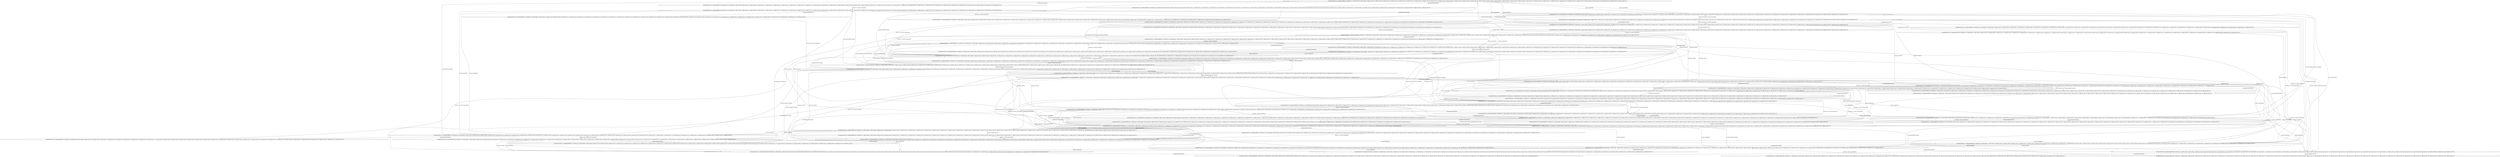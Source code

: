 digraph {
	node [label="air.temperatureOver25=0, air.temperatureBelow20=0, thermostat.ac=0, weather.raining=0, window_liv.open=0, trigger_bit_rule1_0=0, trigger_bit_rule0_0=0, trigger_bit_rule1_1=0, trigger_bit_rule1_2=0, trigger_bit_rule1_3=0, trigger_bit_rule1_4=0, trigger_bit_rule1_5=0, trigger_bit_rule1_6=0, trigger_bit_rule1_7=0, trigger_bit_rule1_8=0, trigger_bit_rule0_1=0, trigger_bit_rule0_2=0, trigger_bit_rule0_3=0, trigger_bit_rule0_4=0, trigger_bit_rule0_5=0, trigger_bit_rule0_6=0, trigger_bit_rule0_7=0, trigger_bit_rule0_8=0, trigger_bit_rule1_9=0, trigger_bit_rule0_9=0, trigger_bit_rule1_10=0, trigger_bit_rule0_10=0, trigger_bit_rule1_11=0, trigger_bit_rule0_11=0, trigger_bit_rule1_12=0, trigger_bit_rule0_12=0, trigger_bit_rule1_13=0, trigger_bit_rule0_13=0, trigger_bit_rule1_14=0, trigger_bit_rule0_14=0, trigger_bit_rule1_15=0, trigger_bit_rule0_15=0"] s0
	node [label="air.temperatureOver25=1, air.temperatureBelow20=0, thermostat.ac=0, weather.raining=0, window_liv.open=0, trigger_bit_rule1_0=0, trigger_bit_rule0_0=0, trigger_bit_rule1_1=0, trigger_bit_rule1_2=0, trigger_bit_rule1_3=0, trigger_bit_rule1_4=0, trigger_bit_rule1_5=0, trigger_bit_rule1_6=0, trigger_bit_rule1_7=0, trigger_bit_rule1_8=0, trigger_bit_rule0_1=0, trigger_bit_rule0_2=0, trigger_bit_rule0_3=0, trigger_bit_rule0_4=0, trigger_bit_rule0_5=0, trigger_bit_rule0_6=0, trigger_bit_rule0_7=0, trigger_bit_rule0_8=0, trigger_bit_rule1_9=0, trigger_bit_rule0_9=0, trigger_bit_rule1_10=0, trigger_bit_rule0_10=0, trigger_bit_rule1_11=0, trigger_bit_rule0_11=0, trigger_bit_rule1_12=0, trigger_bit_rule0_12=0, trigger_bit_rule1_13=0, trigger_bit_rule0_13=0, trigger_bit_rule1_14=0, trigger_bit_rule0_14=0, trigger_bit_rule1_15=0, trigger_bit_rule0_15=1"] s1
	node [label="air.temperatureOver25=0, air.temperatureBelow20=1, thermostat.ac=0, weather.raining=0, window_liv.open=0, trigger_bit_rule1_0=0, trigger_bit_rule0_0=0, trigger_bit_rule1_1=0, trigger_bit_rule1_2=0, trigger_bit_rule1_3=0, trigger_bit_rule1_4=0, trigger_bit_rule1_5=0, trigger_bit_rule1_6=0, trigger_bit_rule1_7=0, trigger_bit_rule1_8=0, trigger_bit_rule0_1=0, trigger_bit_rule0_2=0, trigger_bit_rule0_3=0, trigger_bit_rule0_4=0, trigger_bit_rule0_5=0, trigger_bit_rule0_6=0, trigger_bit_rule0_7=0, trigger_bit_rule0_8=0, trigger_bit_rule1_9=0, trigger_bit_rule0_9=0, trigger_bit_rule1_10=0, trigger_bit_rule0_10=0, trigger_bit_rule1_11=0, trigger_bit_rule0_11=0, trigger_bit_rule1_12=0, trigger_bit_rule0_12=0, trigger_bit_rule1_13=0, trigger_bit_rule0_13=0, trigger_bit_rule1_14=0, trigger_bit_rule0_14=0, trigger_bit_rule1_15=1, trigger_bit_rule0_15=0"] s2
	node [label="air.temperatureOver25=0, air.temperatureBelow20=0, thermostat.ac=1, weather.raining=0, window_liv.open=0, trigger_bit_rule1_0=0, trigger_bit_rule0_0=0, trigger_bit_rule1_1=0, trigger_bit_rule1_2=0, trigger_bit_rule1_3=0, trigger_bit_rule1_4=0, trigger_bit_rule1_5=0, trigger_bit_rule1_6=0, trigger_bit_rule1_7=0, trigger_bit_rule1_8=0, trigger_bit_rule0_1=0, trigger_bit_rule0_2=0, trigger_bit_rule0_3=0, trigger_bit_rule0_4=0, trigger_bit_rule0_5=0, trigger_bit_rule0_6=0, trigger_bit_rule0_7=0, trigger_bit_rule0_8=0, trigger_bit_rule1_9=0, trigger_bit_rule0_9=0, trigger_bit_rule1_10=0, trigger_bit_rule0_10=0, trigger_bit_rule1_11=0, trigger_bit_rule0_11=0, trigger_bit_rule1_12=0, trigger_bit_rule0_12=0, trigger_bit_rule1_13=0, trigger_bit_rule0_13=0, trigger_bit_rule1_14=0, trigger_bit_rule0_14=0, trigger_bit_rule1_15=0, trigger_bit_rule0_15=0"] s3
	node [label="air.temperatureOver25=0, air.temperatureBelow20=0, thermostat.ac=0, weather.raining=1, window_liv.open=0, trigger_bit_rule1_0=0, trigger_bit_rule0_0=0, trigger_bit_rule1_1=0, trigger_bit_rule1_2=0, trigger_bit_rule1_3=0, trigger_bit_rule1_4=0, trigger_bit_rule1_5=0, trigger_bit_rule1_6=0, trigger_bit_rule1_7=0, trigger_bit_rule1_8=0, trigger_bit_rule0_1=0, trigger_bit_rule0_2=0, trigger_bit_rule0_3=0, trigger_bit_rule0_4=0, trigger_bit_rule0_5=0, trigger_bit_rule0_6=0, trigger_bit_rule0_7=0, trigger_bit_rule0_8=0, trigger_bit_rule1_9=0, trigger_bit_rule0_9=0, trigger_bit_rule1_10=0, trigger_bit_rule0_10=0, trigger_bit_rule1_11=0, trigger_bit_rule0_11=0, trigger_bit_rule1_12=0, trigger_bit_rule0_12=0, trigger_bit_rule1_13=0, trigger_bit_rule0_13=0, trigger_bit_rule1_14=0, trigger_bit_rule0_14=0, trigger_bit_rule1_15=0, trigger_bit_rule0_15=0"] s4
	node [label="air.temperatureOver25=0, air.temperatureBelow20=0, thermostat.ac=0, weather.raining=0, window_liv.open=1, trigger_bit_rule1_0=0, trigger_bit_rule0_0=0, trigger_bit_rule1_1=0, trigger_bit_rule1_2=0, trigger_bit_rule1_3=0, trigger_bit_rule1_4=0, trigger_bit_rule1_5=0, trigger_bit_rule1_6=0, trigger_bit_rule1_7=0, trigger_bit_rule1_8=0, trigger_bit_rule0_1=0, trigger_bit_rule0_2=0, trigger_bit_rule0_3=0, trigger_bit_rule0_4=0, trigger_bit_rule0_5=0, trigger_bit_rule0_6=0, trigger_bit_rule0_7=0, trigger_bit_rule0_8=0, trigger_bit_rule1_9=0, trigger_bit_rule0_9=0, trigger_bit_rule1_10=0, trigger_bit_rule0_10=0, trigger_bit_rule1_11=0, trigger_bit_rule0_11=0, trigger_bit_rule1_12=0, trigger_bit_rule0_12=0, trigger_bit_rule1_13=0, trigger_bit_rule0_13=0, trigger_bit_rule1_14=0, trigger_bit_rule0_14=0, trigger_bit_rule1_15=0, trigger_bit_rule0_15=0"] s5
	node [label="air.temperatureOver25=1, air.temperatureBelow20=0, thermostat.ac=0, weather.raining=0, window_liv.open=1, trigger_bit_rule1_0=0, trigger_bit_rule0_0=0, trigger_bit_rule1_1=0, trigger_bit_rule1_2=0, trigger_bit_rule1_3=0, trigger_bit_rule1_4=0, trigger_bit_rule1_5=0, trigger_bit_rule1_6=0, trigger_bit_rule1_7=0, trigger_bit_rule1_8=0, trigger_bit_rule0_1=0, trigger_bit_rule0_2=0, trigger_bit_rule0_3=0, trigger_bit_rule0_4=0, trigger_bit_rule0_5=0, trigger_bit_rule0_6=0, trigger_bit_rule0_7=0, trigger_bit_rule0_8=0, trigger_bit_rule1_9=0, trigger_bit_rule0_9=0, trigger_bit_rule1_10=0, trigger_bit_rule0_10=0, trigger_bit_rule1_11=0, trigger_bit_rule0_11=0, trigger_bit_rule1_12=0, trigger_bit_rule0_12=1, trigger_bit_rule1_13=0, trigger_bit_rule0_13=0, trigger_bit_rule1_14=0, trigger_bit_rule0_14=0, trigger_bit_rule1_15=0, trigger_bit_rule0_15=0"] s6
	node [label="air.temperatureOver25=0, air.temperatureBelow20=1, thermostat.ac=0, weather.raining=0, window_liv.open=1, trigger_bit_rule1_0=0, trigger_bit_rule0_0=0, trigger_bit_rule1_1=0, trigger_bit_rule1_2=0, trigger_bit_rule1_3=0, trigger_bit_rule1_4=0, trigger_bit_rule1_5=0, trigger_bit_rule1_6=0, trigger_bit_rule1_7=0, trigger_bit_rule1_8=0, trigger_bit_rule0_1=0, trigger_bit_rule0_2=0, trigger_bit_rule0_3=0, trigger_bit_rule0_4=0, trigger_bit_rule0_5=0, trigger_bit_rule0_6=0, trigger_bit_rule0_7=0, trigger_bit_rule0_8=0, trigger_bit_rule1_9=0, trigger_bit_rule0_9=0, trigger_bit_rule1_10=0, trigger_bit_rule0_10=0, trigger_bit_rule1_11=0, trigger_bit_rule0_11=0, trigger_bit_rule1_12=1, trigger_bit_rule0_12=0, trigger_bit_rule1_13=0, trigger_bit_rule0_13=0, trigger_bit_rule1_14=0, trigger_bit_rule0_14=0, trigger_bit_rule1_15=0, trigger_bit_rule0_15=0"] s7
	node [label="air.temperatureOver25=0, air.temperatureBelow20=0, thermostat.ac=1, weather.raining=0, window_liv.open=1, trigger_bit_rule1_0=0, trigger_bit_rule0_0=0, trigger_bit_rule1_1=0, trigger_bit_rule1_2=0, trigger_bit_rule1_3=0, trigger_bit_rule1_4=0, trigger_bit_rule1_5=0, trigger_bit_rule1_6=0, trigger_bit_rule1_7=0, trigger_bit_rule1_8=0, trigger_bit_rule0_1=0, trigger_bit_rule0_2=0, trigger_bit_rule0_3=0, trigger_bit_rule0_4=0, trigger_bit_rule0_5=0, trigger_bit_rule0_6=0, trigger_bit_rule0_7=0, trigger_bit_rule0_8=0, trigger_bit_rule1_9=0, trigger_bit_rule0_9=0, trigger_bit_rule1_10=0, trigger_bit_rule0_10=0, trigger_bit_rule1_11=0, trigger_bit_rule0_11=0, trigger_bit_rule1_12=0, trigger_bit_rule0_12=0, trigger_bit_rule1_13=0, trigger_bit_rule0_13=0, trigger_bit_rule1_14=0, trigger_bit_rule0_14=0, trigger_bit_rule1_15=0, trigger_bit_rule0_15=0"] s8
	node [label="air.temperatureOver25=0, air.temperatureBelow20=0, thermostat.ac=0, weather.raining=1, window_liv.open=1, trigger_bit_rule1_0=0, trigger_bit_rule0_0=0, trigger_bit_rule1_1=0, trigger_bit_rule1_2=0, trigger_bit_rule1_3=0, trigger_bit_rule1_4=0, trigger_bit_rule1_5=0, trigger_bit_rule1_6=0, trigger_bit_rule1_7=0, trigger_bit_rule1_8=0, trigger_bit_rule0_1=0, trigger_bit_rule0_2=0, trigger_bit_rule0_3=0, trigger_bit_rule0_4=0, trigger_bit_rule0_5=0, trigger_bit_rule0_6=0, trigger_bit_rule0_7=0, trigger_bit_rule0_8=0, trigger_bit_rule1_9=0, trigger_bit_rule0_9=0, trigger_bit_rule1_10=0, trigger_bit_rule0_10=0, trigger_bit_rule1_11=0, trigger_bit_rule0_11=0, trigger_bit_rule1_12=0, trigger_bit_rule0_12=0, trigger_bit_rule1_13=0, trigger_bit_rule0_13=0, trigger_bit_rule1_14=0, trigger_bit_rule0_14=0, trigger_bit_rule1_15=0, trigger_bit_rule0_15=0"] s9
	node [label="air.temperatureOver25=1, air.temperatureBelow20=0, thermostat.ac=0, weather.raining=1, window_liv.open=1, trigger_bit_rule1_0=0, trigger_bit_rule0_0=0, trigger_bit_rule1_1=0, trigger_bit_rule1_2=0, trigger_bit_rule1_3=0, trigger_bit_rule1_4=0, trigger_bit_rule1_5=0, trigger_bit_rule1_6=0, trigger_bit_rule1_7=0, trigger_bit_rule1_8=0, trigger_bit_rule0_1=0, trigger_bit_rule0_2=0, trigger_bit_rule0_3=0, trigger_bit_rule0_4=0, trigger_bit_rule0_5=0, trigger_bit_rule0_6=0, trigger_bit_rule0_7=0, trigger_bit_rule0_8=0, trigger_bit_rule1_9=0, trigger_bit_rule0_9=0, trigger_bit_rule1_10=0, trigger_bit_rule0_10=1, trigger_bit_rule1_11=0, trigger_bit_rule0_11=0, trigger_bit_rule1_12=0, trigger_bit_rule0_12=0, trigger_bit_rule1_13=0, trigger_bit_rule0_13=0, trigger_bit_rule1_14=0, trigger_bit_rule0_14=0, trigger_bit_rule1_15=0, trigger_bit_rule0_15=0"] s10
	node [label="air.temperatureOver25=0, air.temperatureBelow20=1, thermostat.ac=0, weather.raining=1, window_liv.open=1, trigger_bit_rule1_0=0, trigger_bit_rule0_0=0, trigger_bit_rule1_1=0, trigger_bit_rule1_2=0, trigger_bit_rule1_3=0, trigger_bit_rule1_4=0, trigger_bit_rule1_5=0, trigger_bit_rule1_6=0, trigger_bit_rule1_7=0, trigger_bit_rule1_8=0, trigger_bit_rule0_1=0, trigger_bit_rule0_2=0, trigger_bit_rule0_3=0, trigger_bit_rule0_4=0, trigger_bit_rule0_5=0, trigger_bit_rule0_6=0, trigger_bit_rule0_7=0, trigger_bit_rule0_8=0, trigger_bit_rule1_9=0, trigger_bit_rule0_9=0, trigger_bit_rule1_10=1, trigger_bit_rule0_10=0, trigger_bit_rule1_11=0, trigger_bit_rule0_11=0, trigger_bit_rule1_12=0, trigger_bit_rule0_12=0, trigger_bit_rule1_13=0, trigger_bit_rule0_13=0, trigger_bit_rule1_14=0, trigger_bit_rule0_14=0, trigger_bit_rule1_15=0, trigger_bit_rule0_15=0"] s11
	node [label="air.temperatureOver25=0, air.temperatureBelow20=0, thermostat.ac=1, weather.raining=1, window_liv.open=1, trigger_bit_rule1_0=0, trigger_bit_rule0_0=0, trigger_bit_rule1_1=0, trigger_bit_rule1_2=0, trigger_bit_rule1_3=0, trigger_bit_rule1_4=0, trigger_bit_rule1_5=0, trigger_bit_rule1_6=0, trigger_bit_rule1_7=0, trigger_bit_rule1_8=0, trigger_bit_rule0_1=0, trigger_bit_rule0_2=0, trigger_bit_rule0_3=0, trigger_bit_rule0_4=0, trigger_bit_rule0_5=0, trigger_bit_rule0_6=0, trigger_bit_rule0_7=0, trigger_bit_rule0_8=0, trigger_bit_rule1_9=0, trigger_bit_rule0_9=0, trigger_bit_rule1_10=0, trigger_bit_rule0_10=0, trigger_bit_rule1_11=0, trigger_bit_rule0_11=0, trigger_bit_rule1_12=0, trigger_bit_rule0_12=0, trigger_bit_rule1_13=0, trigger_bit_rule0_13=0, trigger_bit_rule1_14=0, trigger_bit_rule0_14=0, trigger_bit_rule1_15=0, trigger_bit_rule0_15=0"] s12
	node [label="air.temperatureOver25=1, air.temperatureBelow20=0, thermostat.ac=1, weather.raining=1, window_liv.open=1, trigger_bit_rule1_0=0, trigger_bit_rule0_0=0, trigger_bit_rule1_1=0, trigger_bit_rule1_2=0, trigger_bit_rule1_3=0, trigger_bit_rule1_4=0, trigger_bit_rule1_5=0, trigger_bit_rule1_6=0, trigger_bit_rule1_7=0, trigger_bit_rule1_8=0, trigger_bit_rule0_1=0, trigger_bit_rule0_2=0, trigger_bit_rule0_3=0, trigger_bit_rule0_4=0, trigger_bit_rule0_5=0, trigger_bit_rule0_6=0, trigger_bit_rule0_7=0, trigger_bit_rule0_8=0, trigger_bit_rule1_9=0, trigger_bit_rule0_9=1, trigger_bit_rule1_10=0, trigger_bit_rule0_10=0, trigger_bit_rule1_11=0, trigger_bit_rule0_11=0, trigger_bit_rule1_12=0, trigger_bit_rule0_12=0, trigger_bit_rule1_13=0, trigger_bit_rule0_13=0, trigger_bit_rule1_14=0, trigger_bit_rule0_14=0, trigger_bit_rule1_15=0, trigger_bit_rule0_15=0"] s13
	node [label="air.temperatureOver25=0, air.temperatureBelow20=1, thermostat.ac=1, weather.raining=1, window_liv.open=1, trigger_bit_rule1_0=0, trigger_bit_rule0_0=0, trigger_bit_rule1_1=0, trigger_bit_rule1_2=0, trigger_bit_rule1_3=0, trigger_bit_rule1_4=0, trigger_bit_rule1_5=0, trigger_bit_rule1_6=0, trigger_bit_rule1_7=0, trigger_bit_rule1_8=0, trigger_bit_rule0_1=0, trigger_bit_rule0_2=0, trigger_bit_rule0_3=0, trigger_bit_rule0_4=0, trigger_bit_rule0_5=0, trigger_bit_rule0_6=0, trigger_bit_rule0_7=0, trigger_bit_rule0_8=0, trigger_bit_rule1_9=1, trigger_bit_rule0_9=0, trigger_bit_rule1_10=0, trigger_bit_rule0_10=0, trigger_bit_rule1_11=0, trigger_bit_rule0_11=0, trigger_bit_rule1_12=0, trigger_bit_rule0_12=0, trigger_bit_rule1_13=0, trigger_bit_rule0_13=0, trigger_bit_rule1_14=0, trigger_bit_rule0_14=0, trigger_bit_rule1_15=0, trigger_bit_rule0_15=0"] s14
	node [label="air.temperatureOver25=0, air.temperatureBelow20=0, thermostat.ac=1, weather.raining=1, window_liv.open=0, trigger_bit_rule1_0=0, trigger_bit_rule0_0=0, trigger_bit_rule1_1=0, trigger_bit_rule1_2=0, trigger_bit_rule1_3=0, trigger_bit_rule1_4=0, trigger_bit_rule1_5=0, trigger_bit_rule1_6=0, trigger_bit_rule1_7=0, trigger_bit_rule1_8=0, trigger_bit_rule0_1=0, trigger_bit_rule0_2=0, trigger_bit_rule0_3=0, trigger_bit_rule0_4=0, trigger_bit_rule0_5=0, trigger_bit_rule0_6=0, trigger_bit_rule0_7=0, trigger_bit_rule0_8=0, trigger_bit_rule1_9=0, trigger_bit_rule0_9=0, trigger_bit_rule1_10=0, trigger_bit_rule0_10=0, trigger_bit_rule1_11=0, trigger_bit_rule0_11=0, trigger_bit_rule1_12=0, trigger_bit_rule0_12=0, trigger_bit_rule1_13=0, trigger_bit_rule0_13=0, trigger_bit_rule1_14=0, trigger_bit_rule0_14=0, trigger_bit_rule1_15=0, trigger_bit_rule0_15=0"] s15
	node [label="air.temperatureOver25=1, air.temperatureBelow20=0, thermostat.ac=1, weather.raining=1, window_liv.open=0, trigger_bit_rule1_0=0, trigger_bit_rule0_0=0, trigger_bit_rule1_1=0, trigger_bit_rule1_2=0, trigger_bit_rule1_3=0, trigger_bit_rule1_4=0, trigger_bit_rule1_5=0, trigger_bit_rule1_6=0, trigger_bit_rule1_7=0, trigger_bit_rule1_8=0, trigger_bit_rule0_1=0, trigger_bit_rule0_2=0, trigger_bit_rule0_3=0, trigger_bit_rule0_4=0, trigger_bit_rule0_5=0, trigger_bit_rule0_6=0, trigger_bit_rule0_7=0, trigger_bit_rule0_8=1, trigger_bit_rule1_9=0, trigger_bit_rule0_9=0, trigger_bit_rule1_10=0, trigger_bit_rule0_10=0, trigger_bit_rule1_11=0, trigger_bit_rule0_11=0, trigger_bit_rule1_12=0, trigger_bit_rule0_12=0, trigger_bit_rule1_13=0, trigger_bit_rule0_13=0, trigger_bit_rule1_14=0, trigger_bit_rule0_14=0, trigger_bit_rule1_15=0, trigger_bit_rule0_15=0"] s16
	node [label="air.temperatureOver25=0, air.temperatureBelow20=1, thermostat.ac=1, weather.raining=1, window_liv.open=0, trigger_bit_rule1_0=1, trigger_bit_rule0_0=0, trigger_bit_rule1_1=0, trigger_bit_rule1_2=0, trigger_bit_rule1_3=0, trigger_bit_rule1_4=0, trigger_bit_rule1_5=0, trigger_bit_rule1_6=0, trigger_bit_rule1_7=0, trigger_bit_rule1_8=0, trigger_bit_rule0_1=0, trigger_bit_rule0_2=0, trigger_bit_rule0_3=0, trigger_bit_rule0_4=0, trigger_bit_rule0_5=0, trigger_bit_rule0_6=0, trigger_bit_rule0_7=0, trigger_bit_rule0_8=0, trigger_bit_rule1_9=0, trigger_bit_rule0_9=0, trigger_bit_rule1_10=0, trigger_bit_rule0_10=0, trigger_bit_rule1_11=0, trigger_bit_rule0_11=0, trigger_bit_rule1_12=0, trigger_bit_rule0_12=0, trigger_bit_rule1_13=0, trigger_bit_rule0_13=0, trigger_bit_rule1_14=0, trigger_bit_rule0_14=0, trigger_bit_rule1_15=0, trigger_bit_rule0_15=0"] s17
	node [label="air.temperatureOver25=0, air.temperatureBelow20=1, thermostat.ac=1, weather.raining=1, window_liv.open=0, trigger_bit_rule1_0=0, trigger_bit_rule0_0=0, trigger_bit_rule1_1=0, trigger_bit_rule1_2=0, trigger_bit_rule1_3=0, trigger_bit_rule1_4=0, trigger_bit_rule1_5=0, trigger_bit_rule1_6=0, trigger_bit_rule1_7=0, trigger_bit_rule1_8=0, trigger_bit_rule0_1=0, trigger_bit_rule0_2=0, trigger_bit_rule0_3=0, trigger_bit_rule0_4=0, trigger_bit_rule0_5=0, trigger_bit_rule0_6=0, trigger_bit_rule0_7=0, trigger_bit_rule0_8=0, trigger_bit_rule1_9=0, trigger_bit_rule0_9=0, trigger_bit_rule1_10=0, trigger_bit_rule0_10=0, trigger_bit_rule1_11=0, trigger_bit_rule0_11=0, trigger_bit_rule1_12=0, trigger_bit_rule0_12=0, trigger_bit_rule1_13=0, trigger_bit_rule0_13=0, trigger_bit_rule1_14=0, trigger_bit_rule0_14=0, trigger_bit_rule1_15=0, trigger_bit_rule0_15=0"] s18
	node [label="air.temperatureOver25=1, air.temperatureBelow20=1, thermostat.ac=1, weather.raining=1, window_liv.open=0, trigger_bit_rule1_0=0, trigger_bit_rule0_0=0, trigger_bit_rule1_1=0, trigger_bit_rule1_2=0, trigger_bit_rule1_3=0, trigger_bit_rule1_4=0, trigger_bit_rule1_5=0, trigger_bit_rule1_6=0, trigger_bit_rule1_7=0, trigger_bit_rule1_8=0, trigger_bit_rule0_1=0, trigger_bit_rule0_2=0, trigger_bit_rule0_3=0, trigger_bit_rule0_4=0, trigger_bit_rule0_5=0, trigger_bit_rule0_6=0, trigger_bit_rule0_7=1, trigger_bit_rule0_8=0, trigger_bit_rule1_9=0, trigger_bit_rule0_9=0, trigger_bit_rule1_10=0, trigger_bit_rule0_10=0, trigger_bit_rule1_11=0, trigger_bit_rule0_11=0, trigger_bit_rule1_12=0, trigger_bit_rule0_12=0, trigger_bit_rule1_13=0, trigger_bit_rule0_13=0, trigger_bit_rule1_14=0, trigger_bit_rule0_14=0, trigger_bit_rule1_15=0, trigger_bit_rule0_15=0"] s19
	node [label="air.temperatureOver25=0, air.temperatureBelow20=1, thermostat.ac=0, weather.raining=1, window_liv.open=0, trigger_bit_rule1_0=0, trigger_bit_rule0_0=0, trigger_bit_rule1_1=0, trigger_bit_rule1_2=0, trigger_bit_rule1_3=0, trigger_bit_rule1_4=0, trigger_bit_rule1_5=0, trigger_bit_rule1_6=0, trigger_bit_rule1_7=0, trigger_bit_rule1_8=0, trigger_bit_rule0_1=0, trigger_bit_rule0_2=0, trigger_bit_rule0_3=0, trigger_bit_rule0_4=0, trigger_bit_rule0_5=0, trigger_bit_rule0_6=0, trigger_bit_rule0_7=0, trigger_bit_rule0_8=0, trigger_bit_rule1_9=0, trigger_bit_rule0_9=0, trigger_bit_rule1_10=0, trigger_bit_rule0_10=0, trigger_bit_rule1_11=0, trigger_bit_rule0_11=0, trigger_bit_rule1_12=0, trigger_bit_rule0_12=0, trigger_bit_rule1_13=0, trigger_bit_rule0_13=0, trigger_bit_rule1_14=0, trigger_bit_rule0_14=0, trigger_bit_rule1_15=0, trigger_bit_rule0_15=0"] s20
	node [label="air.temperatureOver25=0, air.temperatureBelow20=1, thermostat.ac=1, weather.raining=0, window_liv.open=0, trigger_bit_rule1_0=0, trigger_bit_rule0_0=0, trigger_bit_rule1_1=0, trigger_bit_rule1_2=0, trigger_bit_rule1_3=0, trigger_bit_rule1_4=0, trigger_bit_rule1_5=0, trigger_bit_rule1_6=0, trigger_bit_rule1_7=0, trigger_bit_rule1_8=0, trigger_bit_rule0_1=0, trigger_bit_rule0_2=0, trigger_bit_rule0_3=0, trigger_bit_rule0_4=0, trigger_bit_rule0_5=0, trigger_bit_rule0_6=0, trigger_bit_rule0_7=0, trigger_bit_rule0_8=0, trigger_bit_rule1_9=0, trigger_bit_rule0_9=0, trigger_bit_rule1_10=0, trigger_bit_rule0_10=0, trigger_bit_rule1_11=0, trigger_bit_rule0_11=0, trigger_bit_rule1_12=0, trigger_bit_rule0_12=0, trigger_bit_rule1_13=0, trigger_bit_rule0_13=0, trigger_bit_rule1_14=0, trigger_bit_rule0_14=0, trigger_bit_rule1_15=0, trigger_bit_rule0_15=0"] s21
	node [label="air.temperatureOver25=0, air.temperatureBelow20=1, thermostat.ac=1, weather.raining=1, window_liv.open=1, trigger_bit_rule1_0=0, trigger_bit_rule0_0=0, trigger_bit_rule1_1=0, trigger_bit_rule1_2=0, trigger_bit_rule1_3=0, trigger_bit_rule1_4=0, trigger_bit_rule1_5=0, trigger_bit_rule1_6=0, trigger_bit_rule1_7=0, trigger_bit_rule1_8=0, trigger_bit_rule0_1=0, trigger_bit_rule0_2=0, trigger_bit_rule0_3=0, trigger_bit_rule0_4=0, trigger_bit_rule0_5=0, trigger_bit_rule0_6=0, trigger_bit_rule0_7=0, trigger_bit_rule0_8=0, trigger_bit_rule1_9=0, trigger_bit_rule0_9=0, trigger_bit_rule1_10=0, trigger_bit_rule0_10=0, trigger_bit_rule1_11=0, trigger_bit_rule0_11=0, trigger_bit_rule1_12=0, trigger_bit_rule0_12=0, trigger_bit_rule1_13=0, trigger_bit_rule0_13=0, trigger_bit_rule1_14=0, trigger_bit_rule0_14=0, trigger_bit_rule1_15=0, trigger_bit_rule0_15=0"] s22
	node [label="air.temperatureOver25=1, air.temperatureBelow20=1, thermostat.ac=1, weather.raining=1, window_liv.open=1, trigger_bit_rule1_0=0, trigger_bit_rule0_0=0, trigger_bit_rule1_1=0, trigger_bit_rule1_2=0, trigger_bit_rule1_3=0, trigger_bit_rule1_4=0, trigger_bit_rule1_5=0, trigger_bit_rule1_6=0, trigger_bit_rule1_7=0, trigger_bit_rule1_8=0, trigger_bit_rule0_1=0, trigger_bit_rule0_2=0, trigger_bit_rule0_3=0, trigger_bit_rule0_4=1, trigger_bit_rule0_5=0, trigger_bit_rule0_6=0, trigger_bit_rule0_7=0, trigger_bit_rule0_8=0, trigger_bit_rule1_9=0, trigger_bit_rule0_9=0, trigger_bit_rule1_10=0, trigger_bit_rule0_10=0, trigger_bit_rule1_11=0, trigger_bit_rule0_11=0, trigger_bit_rule1_12=0, trigger_bit_rule0_12=0, trigger_bit_rule1_13=0, trigger_bit_rule0_13=0, trigger_bit_rule1_14=0, trigger_bit_rule0_14=0, trigger_bit_rule1_15=0, trigger_bit_rule0_15=0"] s23
	node [label="air.temperatureOver25=0, air.temperatureBelow20=1, thermostat.ac=0, weather.raining=1, window_liv.open=1, trigger_bit_rule1_0=0, trigger_bit_rule0_0=0, trigger_bit_rule1_1=0, trigger_bit_rule1_2=0, trigger_bit_rule1_3=0, trigger_bit_rule1_4=0, trigger_bit_rule1_5=0, trigger_bit_rule1_6=0, trigger_bit_rule1_7=0, trigger_bit_rule1_8=0, trigger_bit_rule0_1=0, trigger_bit_rule0_2=0, trigger_bit_rule0_3=0, trigger_bit_rule0_4=0, trigger_bit_rule0_5=0, trigger_bit_rule0_6=0, trigger_bit_rule0_7=0, trigger_bit_rule0_8=0, trigger_bit_rule1_9=0, trigger_bit_rule0_9=0, trigger_bit_rule1_10=0, trigger_bit_rule0_10=0, trigger_bit_rule1_11=0, trigger_bit_rule0_11=0, trigger_bit_rule1_12=0, trigger_bit_rule0_12=0, trigger_bit_rule1_13=0, trigger_bit_rule0_13=0, trigger_bit_rule1_14=0, trigger_bit_rule0_14=0, trigger_bit_rule1_15=0, trigger_bit_rule0_15=0"] s24
	node [label="air.temperatureOver25=0, air.temperatureBelow20=1, thermostat.ac=1, weather.raining=0, window_liv.open=1, trigger_bit_rule1_0=0, trigger_bit_rule0_0=0, trigger_bit_rule1_1=0, trigger_bit_rule1_2=0, trigger_bit_rule1_3=0, trigger_bit_rule1_4=0, trigger_bit_rule1_5=0, trigger_bit_rule1_6=0, trigger_bit_rule1_7=0, trigger_bit_rule1_8=0, trigger_bit_rule0_1=0, trigger_bit_rule0_2=0, trigger_bit_rule0_3=0, trigger_bit_rule0_4=0, trigger_bit_rule0_5=0, trigger_bit_rule0_6=0, trigger_bit_rule0_7=0, trigger_bit_rule0_8=0, trigger_bit_rule1_9=0, trigger_bit_rule0_9=0, trigger_bit_rule1_10=0, trigger_bit_rule0_10=0, trigger_bit_rule1_11=0, trigger_bit_rule0_11=0, trigger_bit_rule1_12=0, trigger_bit_rule0_12=0, trigger_bit_rule1_13=0, trigger_bit_rule0_13=0, trigger_bit_rule1_14=0, trigger_bit_rule0_14=0, trigger_bit_rule1_15=0, trigger_bit_rule0_15=0"] s25
	node [label="air.temperatureOver25=1, air.temperatureBelow20=1, thermostat.ac=1, weather.raining=0, window_liv.open=1, trigger_bit_rule1_0=0, trigger_bit_rule0_0=0, trigger_bit_rule1_1=0, trigger_bit_rule1_2=0, trigger_bit_rule1_3=0, trigger_bit_rule1_4=0, trigger_bit_rule1_5=0, trigger_bit_rule1_6=0, trigger_bit_rule1_7=0, trigger_bit_rule1_8=0, trigger_bit_rule0_1=0, trigger_bit_rule0_2=1, trigger_bit_rule0_3=0, trigger_bit_rule0_4=0, trigger_bit_rule0_5=0, trigger_bit_rule0_6=0, trigger_bit_rule0_7=0, trigger_bit_rule0_8=0, trigger_bit_rule1_9=0, trigger_bit_rule0_9=0, trigger_bit_rule1_10=0, trigger_bit_rule0_10=0, trigger_bit_rule1_11=0, trigger_bit_rule0_11=0, trigger_bit_rule1_12=0, trigger_bit_rule0_12=0, trigger_bit_rule1_13=0, trigger_bit_rule0_13=0, trigger_bit_rule1_14=0, trigger_bit_rule0_14=0, trigger_bit_rule1_15=0, trigger_bit_rule0_15=0"] s26
	node [label="air.temperatureOver25=0, air.temperatureBelow20=1, thermostat.ac=0, weather.raining=0, window_liv.open=1, trigger_bit_rule1_0=0, trigger_bit_rule0_0=0, trigger_bit_rule1_1=0, trigger_bit_rule1_2=0, trigger_bit_rule1_3=0, trigger_bit_rule1_4=0, trigger_bit_rule1_5=0, trigger_bit_rule1_6=0, trigger_bit_rule1_7=0, trigger_bit_rule1_8=0, trigger_bit_rule0_1=0, trigger_bit_rule0_2=0, trigger_bit_rule0_3=0, trigger_bit_rule0_4=0, trigger_bit_rule0_5=0, trigger_bit_rule0_6=0, trigger_bit_rule0_7=0, trigger_bit_rule0_8=0, trigger_bit_rule1_9=0, trigger_bit_rule0_9=0, trigger_bit_rule1_10=0, trigger_bit_rule0_10=0, trigger_bit_rule1_11=0, trigger_bit_rule0_11=0, trigger_bit_rule1_12=0, trigger_bit_rule0_12=0, trigger_bit_rule1_13=0, trigger_bit_rule0_13=0, trigger_bit_rule1_14=0, trigger_bit_rule0_14=0, trigger_bit_rule1_15=0, trigger_bit_rule0_15=0"] s27
	node [label="air.temperatureOver25=1, air.temperatureBelow20=1, thermostat.ac=0, weather.raining=0, window_liv.open=1, trigger_bit_rule1_0=0, trigger_bit_rule0_0=0, trigger_bit_rule1_1=0, trigger_bit_rule1_2=0, trigger_bit_rule1_3=0, trigger_bit_rule1_4=0, trigger_bit_rule1_5=0, trigger_bit_rule1_6=0, trigger_bit_rule1_7=0, trigger_bit_rule1_8=0, trigger_bit_rule0_1=1, trigger_bit_rule0_2=0, trigger_bit_rule0_3=0, trigger_bit_rule0_4=0, trigger_bit_rule0_5=0, trigger_bit_rule0_6=0, trigger_bit_rule0_7=0, trigger_bit_rule0_8=0, trigger_bit_rule1_9=0, trigger_bit_rule0_9=0, trigger_bit_rule1_10=0, trigger_bit_rule0_10=0, trigger_bit_rule1_11=0, trigger_bit_rule0_11=0, trigger_bit_rule1_12=0, trigger_bit_rule0_12=0, trigger_bit_rule1_13=0, trigger_bit_rule0_13=0, trigger_bit_rule1_14=0, trigger_bit_rule0_14=0, trigger_bit_rule1_15=0, trigger_bit_rule0_15=0"] s28
	node [label="air.temperatureOver25=0, air.temperatureBelow20=1, thermostat.ac=0, weather.raining=0, window_liv.open=0, trigger_bit_rule1_0=0, trigger_bit_rule0_0=0, trigger_bit_rule1_1=0, trigger_bit_rule1_2=0, trigger_bit_rule1_3=0, trigger_bit_rule1_4=0, trigger_bit_rule1_5=0, trigger_bit_rule1_6=0, trigger_bit_rule1_7=0, trigger_bit_rule1_8=0, trigger_bit_rule0_1=0, trigger_bit_rule0_2=0, trigger_bit_rule0_3=0, trigger_bit_rule0_4=0, trigger_bit_rule0_5=0, trigger_bit_rule0_6=0, trigger_bit_rule0_7=0, trigger_bit_rule0_8=0, trigger_bit_rule1_9=0, trigger_bit_rule0_9=0, trigger_bit_rule1_10=0, trigger_bit_rule0_10=0, trigger_bit_rule1_11=0, trigger_bit_rule0_11=0, trigger_bit_rule1_12=0, trigger_bit_rule0_12=0, trigger_bit_rule1_13=0, trigger_bit_rule0_13=0, trigger_bit_rule1_14=0, trigger_bit_rule0_14=0, trigger_bit_rule1_15=0, trigger_bit_rule0_15=0"] s29
	node [label="air.temperatureOver25=1, air.temperatureBelow20=1, thermostat.ac=0, weather.raining=0, window_liv.open=0, trigger_bit_rule1_0=0, trigger_bit_rule0_0=1, trigger_bit_rule1_1=0, trigger_bit_rule1_2=0, trigger_bit_rule1_3=0, trigger_bit_rule1_4=0, trigger_bit_rule1_5=0, trigger_bit_rule1_6=0, trigger_bit_rule1_7=0, trigger_bit_rule1_8=0, trigger_bit_rule0_1=0, trigger_bit_rule0_2=0, trigger_bit_rule0_3=0, trigger_bit_rule0_4=0, trigger_bit_rule0_5=0, trigger_bit_rule0_6=0, trigger_bit_rule0_7=0, trigger_bit_rule0_8=0, trigger_bit_rule1_9=0, trigger_bit_rule0_9=0, trigger_bit_rule1_10=0, trigger_bit_rule0_10=0, trigger_bit_rule1_11=0, trigger_bit_rule0_11=0, trigger_bit_rule1_12=0, trigger_bit_rule0_12=0, trigger_bit_rule1_13=0, trigger_bit_rule0_13=0, trigger_bit_rule1_14=0, trigger_bit_rule0_14=0, trigger_bit_rule1_15=0, trigger_bit_rule0_15=0"] s30
	node [label="air.temperatureOver25=1, air.temperatureBelow20=1, thermostat.ac=0, weather.raining=0, window_liv.open=1, trigger_bit_rule1_0=0, trigger_bit_rule0_0=0, trigger_bit_rule1_1=0, trigger_bit_rule1_2=0, trigger_bit_rule1_3=0, trigger_bit_rule1_4=0, trigger_bit_rule1_5=0, trigger_bit_rule1_6=0, trigger_bit_rule1_7=0, trigger_bit_rule1_8=0, trigger_bit_rule0_1=0, trigger_bit_rule0_2=0, trigger_bit_rule0_3=0, trigger_bit_rule0_4=0, trigger_bit_rule0_5=0, trigger_bit_rule0_6=0, trigger_bit_rule0_7=0, trigger_bit_rule0_8=0, trigger_bit_rule1_9=0, trigger_bit_rule0_9=0, trigger_bit_rule1_10=0, trigger_bit_rule0_10=0, trigger_bit_rule1_11=0, trigger_bit_rule0_11=0, trigger_bit_rule1_12=0, trigger_bit_rule0_12=0, trigger_bit_rule1_13=0, trigger_bit_rule0_13=0, trigger_bit_rule1_14=0, trigger_bit_rule0_14=0, trigger_bit_rule1_15=0, trigger_bit_rule0_15=0"] s31
	node [label="air.temperatureOver25=1, air.temperatureBelow20=0, thermostat.ac=0, weather.raining=0, window_liv.open=1, trigger_bit_rule1_0=0, trigger_bit_rule0_0=0, trigger_bit_rule1_1=0, trigger_bit_rule1_2=0, trigger_bit_rule1_3=0, trigger_bit_rule1_4=0, trigger_bit_rule1_5=0, trigger_bit_rule1_6=0, trigger_bit_rule1_7=0, trigger_bit_rule1_8=0, trigger_bit_rule0_1=0, trigger_bit_rule0_2=0, trigger_bit_rule0_3=0, trigger_bit_rule0_4=0, trigger_bit_rule0_5=0, trigger_bit_rule0_6=0, trigger_bit_rule0_7=0, trigger_bit_rule0_8=0, trigger_bit_rule1_9=0, trigger_bit_rule0_9=0, trigger_bit_rule1_10=0, trigger_bit_rule0_10=0, trigger_bit_rule1_11=0, trigger_bit_rule0_11=0, trigger_bit_rule1_12=0, trigger_bit_rule0_12=0, trigger_bit_rule1_13=0, trigger_bit_rule0_13=0, trigger_bit_rule1_14=0, trigger_bit_rule0_14=0, trigger_bit_rule1_15=0, trigger_bit_rule0_15=0"] s32
	node [label="air.temperatureOver25=1, air.temperatureBelow20=1, thermostat.ac=1, weather.raining=0, window_liv.open=1, trigger_bit_rule1_0=0, trigger_bit_rule0_0=0, trigger_bit_rule1_1=0, trigger_bit_rule1_2=0, trigger_bit_rule1_3=0, trigger_bit_rule1_4=0, trigger_bit_rule1_5=0, trigger_bit_rule1_6=0, trigger_bit_rule1_7=0, trigger_bit_rule1_8=0, trigger_bit_rule0_1=0, trigger_bit_rule0_2=0, trigger_bit_rule0_3=0, trigger_bit_rule0_4=0, trigger_bit_rule0_5=0, trigger_bit_rule0_6=0, trigger_bit_rule0_7=0, trigger_bit_rule0_8=0, trigger_bit_rule1_9=0, trigger_bit_rule0_9=0, trigger_bit_rule1_10=0, trigger_bit_rule0_10=0, trigger_bit_rule1_11=0, trigger_bit_rule0_11=0, trigger_bit_rule1_12=0, trigger_bit_rule0_12=0, trigger_bit_rule1_13=0, trigger_bit_rule0_13=0, trigger_bit_rule1_14=0, trigger_bit_rule0_14=0, trigger_bit_rule1_15=0, trigger_bit_rule0_15=0"] s33
	node [label="air.temperatureOver25=1, air.temperatureBelow20=1, thermostat.ac=0, weather.raining=1, window_liv.open=1, trigger_bit_rule1_0=0, trigger_bit_rule0_0=0, trigger_bit_rule1_1=0, trigger_bit_rule1_2=0, trigger_bit_rule1_3=0, trigger_bit_rule1_4=0, trigger_bit_rule1_5=0, trigger_bit_rule1_6=0, trigger_bit_rule1_7=0, trigger_bit_rule1_8=0, trigger_bit_rule0_1=0, trigger_bit_rule0_2=0, trigger_bit_rule0_3=0, trigger_bit_rule0_4=0, trigger_bit_rule0_5=0, trigger_bit_rule0_6=0, trigger_bit_rule0_7=0, trigger_bit_rule0_8=0, trigger_bit_rule1_9=0, trigger_bit_rule0_9=0, trigger_bit_rule1_10=0, trigger_bit_rule0_10=0, trigger_bit_rule1_11=0, trigger_bit_rule0_11=0, trigger_bit_rule1_12=0, trigger_bit_rule0_12=0, trigger_bit_rule1_13=0, trigger_bit_rule0_13=0, trigger_bit_rule1_14=0, trigger_bit_rule0_14=0, trigger_bit_rule1_15=0, trigger_bit_rule0_15=0"] s34
	node [label="air.temperatureOver25=1, air.temperatureBelow20=1, thermostat.ac=0, weather.raining=0, window_liv.open=0, trigger_bit_rule1_0=0, trigger_bit_rule0_0=0, trigger_bit_rule1_1=0, trigger_bit_rule1_2=0, trigger_bit_rule1_3=0, trigger_bit_rule1_4=0, trigger_bit_rule1_5=0, trigger_bit_rule1_6=0, trigger_bit_rule1_7=0, trigger_bit_rule1_8=0, trigger_bit_rule0_1=0, trigger_bit_rule0_2=0, trigger_bit_rule0_3=0, trigger_bit_rule0_4=0, trigger_bit_rule0_5=0, trigger_bit_rule0_6=0, trigger_bit_rule0_7=0, trigger_bit_rule0_8=0, trigger_bit_rule1_9=0, trigger_bit_rule0_9=0, trigger_bit_rule1_10=0, trigger_bit_rule0_10=0, trigger_bit_rule1_11=0, trigger_bit_rule0_11=0, trigger_bit_rule1_12=0, trigger_bit_rule0_12=0, trigger_bit_rule1_13=0, trigger_bit_rule0_13=0, trigger_bit_rule1_14=0, trigger_bit_rule0_14=0, trigger_bit_rule1_15=0, trigger_bit_rule0_15=0"] s35
	node [label="air.temperatureOver25=1, air.temperatureBelow20=0, thermostat.ac=0, weather.raining=0, window_liv.open=0, trigger_bit_rule1_0=0, trigger_bit_rule0_0=0, trigger_bit_rule1_1=0, trigger_bit_rule1_2=0, trigger_bit_rule1_3=0, trigger_bit_rule1_4=0, trigger_bit_rule1_5=0, trigger_bit_rule1_6=0, trigger_bit_rule1_7=0, trigger_bit_rule1_8=0, trigger_bit_rule0_1=0, trigger_bit_rule0_2=0, trigger_bit_rule0_3=0, trigger_bit_rule0_4=0, trigger_bit_rule0_5=0, trigger_bit_rule0_6=0, trigger_bit_rule0_7=0, trigger_bit_rule0_8=0, trigger_bit_rule1_9=0, trigger_bit_rule0_9=0, trigger_bit_rule1_10=0, trigger_bit_rule0_10=0, trigger_bit_rule1_11=0, trigger_bit_rule0_11=0, trigger_bit_rule1_12=0, trigger_bit_rule0_12=0, trigger_bit_rule1_13=0, trigger_bit_rule0_13=0, trigger_bit_rule1_14=0, trigger_bit_rule0_14=0, trigger_bit_rule1_15=0, trigger_bit_rule0_15=0"] s36
	node [label="air.temperatureOver25=1, air.temperatureBelow20=1, thermostat.ac=1, weather.raining=0, window_liv.open=0, trigger_bit_rule1_0=0, trigger_bit_rule0_0=0, trigger_bit_rule1_1=0, trigger_bit_rule1_2=0, trigger_bit_rule1_3=0, trigger_bit_rule1_4=0, trigger_bit_rule1_5=0, trigger_bit_rule1_6=0, trigger_bit_rule1_7=0, trigger_bit_rule1_8=0, trigger_bit_rule0_1=0, trigger_bit_rule0_2=0, trigger_bit_rule0_3=0, trigger_bit_rule0_4=0, trigger_bit_rule0_5=0, trigger_bit_rule0_6=0, trigger_bit_rule0_7=0, trigger_bit_rule0_8=0, trigger_bit_rule1_9=0, trigger_bit_rule0_9=0, trigger_bit_rule1_10=0, trigger_bit_rule0_10=0, trigger_bit_rule1_11=0, trigger_bit_rule0_11=0, trigger_bit_rule1_12=0, trigger_bit_rule0_12=0, trigger_bit_rule1_13=0, trigger_bit_rule0_13=0, trigger_bit_rule1_14=0, trigger_bit_rule0_14=0, trigger_bit_rule1_15=0, trigger_bit_rule0_15=0"] s37
	node [label="air.temperatureOver25=1, air.temperatureBelow20=1, thermostat.ac=0, weather.raining=1, window_liv.open=0, trigger_bit_rule1_0=0, trigger_bit_rule0_0=0, trigger_bit_rule1_1=0, trigger_bit_rule1_2=0, trigger_bit_rule1_3=0, trigger_bit_rule1_4=0, trigger_bit_rule1_5=0, trigger_bit_rule1_6=0, trigger_bit_rule1_7=0, trigger_bit_rule1_8=0, trigger_bit_rule0_1=0, trigger_bit_rule0_2=0, trigger_bit_rule0_3=0, trigger_bit_rule0_4=0, trigger_bit_rule0_5=0, trigger_bit_rule0_6=0, trigger_bit_rule0_7=0, trigger_bit_rule0_8=0, trigger_bit_rule1_9=0, trigger_bit_rule0_9=0, trigger_bit_rule1_10=0, trigger_bit_rule0_10=0, trigger_bit_rule1_11=0, trigger_bit_rule0_11=0, trigger_bit_rule1_12=0, trigger_bit_rule0_12=0, trigger_bit_rule1_13=0, trigger_bit_rule0_13=0, trigger_bit_rule1_14=0, trigger_bit_rule0_14=0, trigger_bit_rule1_15=0, trigger_bit_rule0_15=0"] s38
	node [label="air.temperatureOver25=1, air.temperatureBelow20=0, thermostat.ac=0, weather.raining=1, window_liv.open=0, trigger_bit_rule1_0=0, trigger_bit_rule0_0=0, trigger_bit_rule1_1=0, trigger_bit_rule1_2=0, trigger_bit_rule1_3=0, trigger_bit_rule1_4=0, trigger_bit_rule1_5=0, trigger_bit_rule1_6=0, trigger_bit_rule1_7=0, trigger_bit_rule1_8=0, trigger_bit_rule0_1=0, trigger_bit_rule0_2=0, trigger_bit_rule0_3=0, trigger_bit_rule0_4=0, trigger_bit_rule0_5=0, trigger_bit_rule0_6=0, trigger_bit_rule0_7=0, trigger_bit_rule0_8=0, trigger_bit_rule1_9=0, trigger_bit_rule0_9=0, trigger_bit_rule1_10=0, trigger_bit_rule0_10=0, trigger_bit_rule1_11=0, trigger_bit_rule0_11=0, trigger_bit_rule1_12=0, trigger_bit_rule0_12=0, trigger_bit_rule1_13=0, trigger_bit_rule0_13=0, trigger_bit_rule1_14=0, trigger_bit_rule0_14=0, trigger_bit_rule1_15=0, trigger_bit_rule0_15=0"] s39
	node [label="air.temperatureOver25=1, air.temperatureBelow20=1, thermostat.ac=1, weather.raining=1, window_liv.open=0, trigger_bit_rule1_0=0, trigger_bit_rule0_0=0, trigger_bit_rule1_1=0, trigger_bit_rule1_2=0, trigger_bit_rule1_3=0, trigger_bit_rule1_4=0, trigger_bit_rule1_5=0, trigger_bit_rule1_6=0, trigger_bit_rule1_7=0, trigger_bit_rule1_8=0, trigger_bit_rule0_1=0, trigger_bit_rule0_2=0, trigger_bit_rule0_3=0, trigger_bit_rule0_4=0, trigger_bit_rule0_5=0, trigger_bit_rule0_6=0, trigger_bit_rule0_7=0, trigger_bit_rule0_8=0, trigger_bit_rule1_9=0, trigger_bit_rule0_9=0, trigger_bit_rule1_10=0, trigger_bit_rule0_10=0, trigger_bit_rule1_11=0, trigger_bit_rule0_11=0, trigger_bit_rule1_12=0, trigger_bit_rule0_12=0, trigger_bit_rule1_13=0, trigger_bit_rule0_13=0, trigger_bit_rule1_14=0, trigger_bit_rule0_14=0, trigger_bit_rule1_15=0, trigger_bit_rule0_15=0"] s40
	node [label="air.temperatureOver25=1, air.temperatureBelow20=0, thermostat.ac=1, weather.raining=1, window_liv.open=0, trigger_bit_rule1_0=0, trigger_bit_rule0_0=0, trigger_bit_rule1_1=0, trigger_bit_rule1_2=0, trigger_bit_rule1_3=0, trigger_bit_rule1_4=0, trigger_bit_rule1_5=0, trigger_bit_rule1_6=0, trigger_bit_rule1_7=0, trigger_bit_rule1_8=0, trigger_bit_rule0_1=0, trigger_bit_rule0_2=0, trigger_bit_rule0_3=0, trigger_bit_rule0_4=0, trigger_bit_rule0_5=0, trigger_bit_rule0_6=0, trigger_bit_rule0_7=0, trigger_bit_rule0_8=0, trigger_bit_rule1_9=0, trigger_bit_rule0_9=0, trigger_bit_rule1_10=0, trigger_bit_rule0_10=0, trigger_bit_rule1_11=0, trigger_bit_rule0_11=0, trigger_bit_rule1_12=0, trigger_bit_rule0_12=0, trigger_bit_rule1_13=0, trigger_bit_rule0_13=0, trigger_bit_rule1_14=0, trigger_bit_rule0_14=0, trigger_bit_rule1_15=0, trigger_bit_rule0_15=0"] s41
	node [label="air.temperatureOver25=1, air.temperatureBelow20=1, thermostat.ac=1, weather.raining=1, window_liv.open=1, trigger_bit_rule1_0=0, trigger_bit_rule0_0=0, trigger_bit_rule1_1=0, trigger_bit_rule1_2=0, trigger_bit_rule1_3=0, trigger_bit_rule1_4=0, trigger_bit_rule1_5=0, trigger_bit_rule1_6=0, trigger_bit_rule1_7=0, trigger_bit_rule1_8=0, trigger_bit_rule0_1=0, trigger_bit_rule0_2=0, trigger_bit_rule0_3=0, trigger_bit_rule0_4=0, trigger_bit_rule0_5=0, trigger_bit_rule0_6=0, trigger_bit_rule0_7=0, trigger_bit_rule0_8=0, trigger_bit_rule1_9=0, trigger_bit_rule0_9=0, trigger_bit_rule1_10=0, trigger_bit_rule0_10=0, trigger_bit_rule1_11=0, trigger_bit_rule0_11=0, trigger_bit_rule1_12=0, trigger_bit_rule0_12=0, trigger_bit_rule1_13=0, trigger_bit_rule0_13=0, trigger_bit_rule1_14=0, trigger_bit_rule0_14=0, trigger_bit_rule1_15=0, trigger_bit_rule0_15=0"] s42
	node [label="air.temperatureOver25=1, air.temperatureBelow20=0, thermostat.ac=1, weather.raining=1, window_liv.open=1, trigger_bit_rule1_0=0, trigger_bit_rule0_0=0, trigger_bit_rule1_1=0, trigger_bit_rule1_2=0, trigger_bit_rule1_3=0, trigger_bit_rule1_4=0, trigger_bit_rule1_5=0, trigger_bit_rule1_6=0, trigger_bit_rule1_7=0, trigger_bit_rule1_8=0, trigger_bit_rule0_1=0, trigger_bit_rule0_2=0, trigger_bit_rule0_3=0, trigger_bit_rule0_4=0, trigger_bit_rule0_5=0, trigger_bit_rule0_6=0, trigger_bit_rule0_7=0, trigger_bit_rule0_8=0, trigger_bit_rule1_9=0, trigger_bit_rule0_9=0, trigger_bit_rule1_10=0, trigger_bit_rule0_10=0, trigger_bit_rule1_11=0, trigger_bit_rule0_11=0, trigger_bit_rule1_12=0, trigger_bit_rule0_12=0, trigger_bit_rule1_13=0, trigger_bit_rule0_13=0, trigger_bit_rule1_14=0, trigger_bit_rule0_14=0, trigger_bit_rule1_15=0, trigger_bit_rule0_15=0"] s43
	node [label="air.temperatureOver25=1, air.temperatureBelow20=1, thermostat.ac=1, weather.raining=1, window_liv.open=1, trigger_bit_rule1_0=0, trigger_bit_rule0_0=0, trigger_bit_rule1_1=0, trigger_bit_rule1_2=0, trigger_bit_rule1_3=0, trigger_bit_rule1_4=1, trigger_bit_rule1_5=0, trigger_bit_rule1_6=0, trigger_bit_rule1_7=0, trigger_bit_rule1_8=0, trigger_bit_rule0_1=0, trigger_bit_rule0_2=0, trigger_bit_rule0_3=0, trigger_bit_rule0_4=0, trigger_bit_rule0_5=0, trigger_bit_rule0_6=0, trigger_bit_rule0_7=0, trigger_bit_rule0_8=0, trigger_bit_rule1_9=0, trigger_bit_rule0_9=0, trigger_bit_rule1_10=0, trigger_bit_rule0_10=0, trigger_bit_rule1_11=0, trigger_bit_rule0_11=0, trigger_bit_rule1_12=0, trigger_bit_rule0_12=0, trigger_bit_rule1_13=0, trigger_bit_rule0_13=0, trigger_bit_rule1_14=0, trigger_bit_rule0_14=0, trigger_bit_rule1_15=0, trigger_bit_rule0_15=0"] s44
	node [label="air.temperatureOver25=1, air.temperatureBelow20=0, thermostat.ac=0, weather.raining=1, window_liv.open=1, trigger_bit_rule1_0=0, trigger_bit_rule0_0=0, trigger_bit_rule1_1=0, trigger_bit_rule1_2=0, trigger_bit_rule1_3=0, trigger_bit_rule1_4=0, trigger_bit_rule1_5=0, trigger_bit_rule1_6=0, trigger_bit_rule1_7=0, trigger_bit_rule1_8=0, trigger_bit_rule0_1=0, trigger_bit_rule0_2=0, trigger_bit_rule0_3=0, trigger_bit_rule0_4=0, trigger_bit_rule0_5=0, trigger_bit_rule0_6=0, trigger_bit_rule0_7=0, trigger_bit_rule0_8=0, trigger_bit_rule1_9=0, trigger_bit_rule0_9=0, trigger_bit_rule1_10=0, trigger_bit_rule0_10=0, trigger_bit_rule1_11=0, trigger_bit_rule0_11=0, trigger_bit_rule1_12=0, trigger_bit_rule0_12=0, trigger_bit_rule1_13=0, trigger_bit_rule0_13=0, trigger_bit_rule1_14=0, trigger_bit_rule0_14=0, trigger_bit_rule1_15=0, trigger_bit_rule0_15=0"] s45
	node [label="air.temperatureOver25=1, air.temperatureBelow20=0, thermostat.ac=1, weather.raining=0, window_liv.open=1, trigger_bit_rule1_0=0, trigger_bit_rule0_0=0, trigger_bit_rule1_1=0, trigger_bit_rule1_2=0, trigger_bit_rule1_3=0, trigger_bit_rule1_4=0, trigger_bit_rule1_5=0, trigger_bit_rule1_6=0, trigger_bit_rule1_7=0, trigger_bit_rule1_8=0, trigger_bit_rule0_1=0, trigger_bit_rule0_2=0, trigger_bit_rule0_3=0, trigger_bit_rule0_4=0, trigger_bit_rule0_5=0, trigger_bit_rule0_6=0, trigger_bit_rule0_7=0, trigger_bit_rule0_8=0, trigger_bit_rule1_9=0, trigger_bit_rule0_9=0, trigger_bit_rule1_10=0, trigger_bit_rule0_10=0, trigger_bit_rule1_11=0, trigger_bit_rule0_11=0, trigger_bit_rule1_12=0, trigger_bit_rule0_12=0, trigger_bit_rule1_13=0, trigger_bit_rule0_13=0, trigger_bit_rule1_14=0, trigger_bit_rule0_14=0, trigger_bit_rule1_15=0, trigger_bit_rule0_15=0"] s46
	node [label="air.temperatureOver25=1, air.temperatureBelow20=1, thermostat.ac=1, weather.raining=0, window_liv.open=1, trigger_bit_rule1_0=0, trigger_bit_rule0_0=0, trigger_bit_rule1_1=0, trigger_bit_rule1_2=1, trigger_bit_rule1_3=0, trigger_bit_rule1_4=0, trigger_bit_rule1_5=0, trigger_bit_rule1_6=0, trigger_bit_rule1_7=0, trigger_bit_rule1_8=0, trigger_bit_rule0_1=0, trigger_bit_rule0_2=0, trigger_bit_rule0_3=0, trigger_bit_rule0_4=0, trigger_bit_rule0_5=0, trigger_bit_rule0_6=0, trigger_bit_rule0_7=0, trigger_bit_rule0_8=0, trigger_bit_rule1_9=0, trigger_bit_rule0_9=0, trigger_bit_rule1_10=0, trigger_bit_rule0_10=0, trigger_bit_rule1_11=0, trigger_bit_rule0_11=0, trigger_bit_rule1_12=0, trigger_bit_rule0_12=0, trigger_bit_rule1_13=0, trigger_bit_rule0_13=0, trigger_bit_rule1_14=0, trigger_bit_rule0_14=0, trigger_bit_rule1_15=0, trigger_bit_rule0_15=0"] s47
	node [label="air.temperatureOver25=1, air.temperatureBelow20=0, thermostat.ac=1, weather.raining=0, window_liv.open=0, trigger_bit_rule1_0=0, trigger_bit_rule0_0=0, trigger_bit_rule1_1=0, trigger_bit_rule1_2=0, trigger_bit_rule1_3=0, trigger_bit_rule1_4=0, trigger_bit_rule1_5=0, trigger_bit_rule1_6=0, trigger_bit_rule1_7=0, trigger_bit_rule1_8=0, trigger_bit_rule0_1=0, trigger_bit_rule0_2=0, trigger_bit_rule0_3=0, trigger_bit_rule0_4=0, trigger_bit_rule0_5=0, trigger_bit_rule0_6=0, trigger_bit_rule0_7=0, trigger_bit_rule0_8=0, trigger_bit_rule1_9=0, trigger_bit_rule0_9=0, trigger_bit_rule1_10=0, trigger_bit_rule0_10=0, trigger_bit_rule1_11=0, trigger_bit_rule0_11=0, trigger_bit_rule1_12=0, trigger_bit_rule0_12=0, trigger_bit_rule1_13=0, trigger_bit_rule0_13=0, trigger_bit_rule1_14=0, trigger_bit_rule0_14=0, trigger_bit_rule1_15=0, trigger_bit_rule0_15=0"] s48
	node [label="air.temperatureOver25=1, air.temperatureBelow20=1, thermostat.ac=1, weather.raining=0, window_liv.open=0, trigger_bit_rule1_0=0, trigger_bit_rule0_0=0, trigger_bit_rule1_1=1, trigger_bit_rule1_2=0, trigger_bit_rule1_3=0, trigger_bit_rule1_4=0, trigger_bit_rule1_5=0, trigger_bit_rule1_6=0, trigger_bit_rule1_7=0, trigger_bit_rule1_8=0, trigger_bit_rule0_1=0, trigger_bit_rule0_2=0, trigger_bit_rule0_3=0, trigger_bit_rule0_4=0, trigger_bit_rule0_5=0, trigger_bit_rule0_6=0, trigger_bit_rule0_7=0, trigger_bit_rule0_8=0, trigger_bit_rule1_9=0, trigger_bit_rule0_9=0, trigger_bit_rule1_10=0, trigger_bit_rule0_10=0, trigger_bit_rule1_11=0, trigger_bit_rule0_11=0, trigger_bit_rule1_12=0, trigger_bit_rule0_12=0, trigger_bit_rule1_13=0, trigger_bit_rule0_13=0, trigger_bit_rule1_14=0, trigger_bit_rule0_14=0, trigger_bit_rule1_15=0, trigger_bit_rule0_15=0"] s49
	node [label="air.temperatureOver25=1, air.temperatureBelow20=1, thermostat.ac=0, weather.raining=1, window_liv.open=1, trigger_bit_rule1_0=0, trigger_bit_rule0_0=0, trigger_bit_rule1_1=0, trigger_bit_rule1_2=0, trigger_bit_rule1_3=1, trigger_bit_rule1_4=0, trigger_bit_rule1_5=0, trigger_bit_rule1_6=0, trigger_bit_rule1_7=0, trigger_bit_rule1_8=0, trigger_bit_rule0_1=0, trigger_bit_rule0_2=0, trigger_bit_rule0_3=0, trigger_bit_rule0_4=0, trigger_bit_rule0_5=0, trigger_bit_rule0_6=0, trigger_bit_rule0_7=0, trigger_bit_rule0_8=0, trigger_bit_rule1_9=0, trigger_bit_rule0_9=0, trigger_bit_rule1_10=0, trigger_bit_rule0_10=0, trigger_bit_rule1_11=0, trigger_bit_rule0_11=0, trigger_bit_rule1_12=0, trigger_bit_rule0_12=0, trigger_bit_rule1_13=0, trigger_bit_rule0_13=0, trigger_bit_rule1_14=0, trigger_bit_rule0_14=0, trigger_bit_rule1_15=0, trigger_bit_rule0_15=0"] s50
	node [label="air.temperatureOver25=1, air.temperatureBelow20=1, thermostat.ac=1, weather.raining=1, window_liv.open=0, trigger_bit_rule1_0=0, trigger_bit_rule0_0=0, trigger_bit_rule1_1=0, trigger_bit_rule1_2=0, trigger_bit_rule1_3=0, trigger_bit_rule1_4=0, trigger_bit_rule1_5=1, trigger_bit_rule1_6=0, trigger_bit_rule1_7=0, trigger_bit_rule1_8=0, trigger_bit_rule0_1=0, trigger_bit_rule0_2=0, trigger_bit_rule0_3=0, trigger_bit_rule0_4=0, trigger_bit_rule0_5=0, trigger_bit_rule0_6=0, trigger_bit_rule0_7=0, trigger_bit_rule0_8=0, trigger_bit_rule1_9=0, trigger_bit_rule0_9=0, trigger_bit_rule1_10=0, trigger_bit_rule0_10=0, trigger_bit_rule1_11=0, trigger_bit_rule0_11=0, trigger_bit_rule1_12=0, trigger_bit_rule0_12=0, trigger_bit_rule1_13=0, trigger_bit_rule0_13=0, trigger_bit_rule1_14=0, trigger_bit_rule0_14=0, trigger_bit_rule1_15=0, trigger_bit_rule0_15=0"] s51
	node [label="air.temperatureOver25=1, air.temperatureBelow20=1, thermostat.ac=0, weather.raining=1, window_liv.open=0, trigger_bit_rule1_0=0, trigger_bit_rule0_0=0, trigger_bit_rule1_1=0, trigger_bit_rule1_2=0, trigger_bit_rule1_3=0, trigger_bit_rule1_4=0, trigger_bit_rule1_5=0, trigger_bit_rule1_6=1, trigger_bit_rule1_7=0, trigger_bit_rule1_8=0, trigger_bit_rule0_1=0, trigger_bit_rule0_2=0, trigger_bit_rule0_3=0, trigger_bit_rule0_4=0, trigger_bit_rule0_5=0, trigger_bit_rule0_6=0, trigger_bit_rule0_7=0, trigger_bit_rule0_8=0, trigger_bit_rule1_9=0, trigger_bit_rule0_9=0, trigger_bit_rule1_10=0, trigger_bit_rule0_10=0, trigger_bit_rule1_11=0, trigger_bit_rule0_11=0, trigger_bit_rule1_12=0, trigger_bit_rule0_12=0, trigger_bit_rule1_13=0, trigger_bit_rule0_13=0, trigger_bit_rule1_14=0, trigger_bit_rule0_14=0, trigger_bit_rule1_15=0, trigger_bit_rule0_15=0"] s52
	node [label="air.temperatureOver25=1, air.temperatureBelow20=1, thermostat.ac=0, weather.raining=0, window_liv.open=0, trigger_bit_rule1_0=0, trigger_bit_rule0_0=0, trigger_bit_rule1_1=0, trigger_bit_rule1_2=0, trigger_bit_rule1_3=0, trigger_bit_rule1_4=0, trigger_bit_rule1_5=0, trigger_bit_rule1_6=0, trigger_bit_rule1_7=1, trigger_bit_rule1_8=0, trigger_bit_rule0_1=0, trigger_bit_rule0_2=0, trigger_bit_rule0_3=0, trigger_bit_rule0_4=0, trigger_bit_rule0_5=0, trigger_bit_rule0_6=0, trigger_bit_rule0_7=0, trigger_bit_rule0_8=0, trigger_bit_rule1_9=0, trigger_bit_rule0_9=0, trigger_bit_rule1_10=0, trigger_bit_rule0_10=0, trigger_bit_rule1_11=0, trigger_bit_rule0_11=0, trigger_bit_rule1_12=0, trigger_bit_rule0_12=0, trigger_bit_rule1_13=0, trigger_bit_rule0_13=0, trigger_bit_rule1_14=0, trigger_bit_rule0_14=0, trigger_bit_rule1_15=0, trigger_bit_rule0_15=0"] s53
	node [label="air.temperatureOver25=1, air.temperatureBelow20=1, thermostat.ac=0, weather.raining=0, window_liv.open=1, trigger_bit_rule1_0=0, trigger_bit_rule0_0=0, trigger_bit_rule1_1=0, trigger_bit_rule1_2=0, trigger_bit_rule1_3=0, trigger_bit_rule1_4=0, trigger_bit_rule1_5=0, trigger_bit_rule1_6=0, trigger_bit_rule1_7=0, trigger_bit_rule1_8=1, trigger_bit_rule0_1=0, trigger_bit_rule0_2=0, trigger_bit_rule0_3=0, trigger_bit_rule0_4=0, trigger_bit_rule0_5=0, trigger_bit_rule0_6=0, trigger_bit_rule0_7=0, trigger_bit_rule0_8=0, trigger_bit_rule1_9=0, trigger_bit_rule0_9=0, trigger_bit_rule1_10=0, trigger_bit_rule0_10=0, trigger_bit_rule1_11=0, trigger_bit_rule0_11=0, trigger_bit_rule1_12=0, trigger_bit_rule0_12=0, trigger_bit_rule1_13=0, trigger_bit_rule0_13=0, trigger_bit_rule1_14=0, trigger_bit_rule0_14=0, trigger_bit_rule1_15=0, trigger_bit_rule0_15=0"] s54
	node [label="air.temperatureOver25=1, air.temperatureBelow20=1, thermostat.ac=0, weather.raining=1, window_liv.open=1, trigger_bit_rule1_0=0, trigger_bit_rule0_0=0, trigger_bit_rule1_1=0, trigger_bit_rule1_2=0, trigger_bit_rule1_3=0, trigger_bit_rule1_4=0, trigger_bit_rule1_5=0, trigger_bit_rule1_6=0, trigger_bit_rule1_7=0, trigger_bit_rule1_8=0, trigger_bit_rule0_1=0, trigger_bit_rule0_2=0, trigger_bit_rule0_3=1, trigger_bit_rule0_4=0, trigger_bit_rule0_5=0, trigger_bit_rule0_6=0, trigger_bit_rule0_7=0, trigger_bit_rule0_8=0, trigger_bit_rule1_9=0, trigger_bit_rule0_9=0, trigger_bit_rule1_10=0, trigger_bit_rule0_10=0, trigger_bit_rule1_11=0, trigger_bit_rule0_11=0, trigger_bit_rule1_12=0, trigger_bit_rule0_12=0, trigger_bit_rule1_13=0, trigger_bit_rule0_13=0, trigger_bit_rule1_14=0, trigger_bit_rule0_14=0, trigger_bit_rule1_15=0, trigger_bit_rule0_15=0"] s55
	node [label="air.temperatureOver25=1, air.temperatureBelow20=1, thermostat.ac=1, weather.raining=0, window_liv.open=0, trigger_bit_rule1_0=0, trigger_bit_rule0_0=0, trigger_bit_rule1_1=0, trigger_bit_rule1_2=0, trigger_bit_rule1_3=0, trigger_bit_rule1_4=0, trigger_bit_rule1_5=0, trigger_bit_rule1_6=0, trigger_bit_rule1_7=0, trigger_bit_rule1_8=0, trigger_bit_rule0_1=0, trigger_bit_rule0_2=0, trigger_bit_rule0_3=0, trigger_bit_rule0_4=0, trigger_bit_rule0_5=1, trigger_bit_rule0_6=0, trigger_bit_rule0_7=0, trigger_bit_rule0_8=0, trigger_bit_rule1_9=0, trigger_bit_rule0_9=0, trigger_bit_rule1_10=0, trigger_bit_rule0_10=0, trigger_bit_rule1_11=0, trigger_bit_rule0_11=0, trigger_bit_rule1_12=0, trigger_bit_rule0_12=0, trigger_bit_rule1_13=0, trigger_bit_rule0_13=0, trigger_bit_rule1_14=0, trigger_bit_rule0_14=0, trigger_bit_rule1_15=0, trigger_bit_rule0_15=0"] s56
	node [label="air.temperatureOver25=1, air.temperatureBelow20=1, thermostat.ac=0, weather.raining=1, window_liv.open=0, trigger_bit_rule1_0=0, trigger_bit_rule0_0=0, trigger_bit_rule1_1=0, trigger_bit_rule1_2=0, trigger_bit_rule1_3=0, trigger_bit_rule1_4=0, trigger_bit_rule1_5=0, trigger_bit_rule1_6=0, trigger_bit_rule1_7=0, trigger_bit_rule1_8=0, trigger_bit_rule0_1=0, trigger_bit_rule0_2=0, trigger_bit_rule0_3=0, trigger_bit_rule0_4=0, trigger_bit_rule0_5=0, trigger_bit_rule0_6=1, trigger_bit_rule0_7=0, trigger_bit_rule0_8=0, trigger_bit_rule1_9=0, trigger_bit_rule0_9=0, trigger_bit_rule1_10=0, trigger_bit_rule0_10=0, trigger_bit_rule1_11=0, trigger_bit_rule0_11=0, trigger_bit_rule1_12=0, trigger_bit_rule0_12=0, trigger_bit_rule1_13=0, trigger_bit_rule0_13=0, trigger_bit_rule1_14=0, trigger_bit_rule0_14=0, trigger_bit_rule1_15=0, trigger_bit_rule0_15=0"] s57
	node [label="air.temperatureOver25=1, air.temperatureBelow20=0, thermostat.ac=1, weather.raining=0, window_liv.open=1, trigger_bit_rule1_0=0, trigger_bit_rule0_0=0, trigger_bit_rule1_1=0, trigger_bit_rule1_2=0, trigger_bit_rule1_3=0, trigger_bit_rule1_4=0, trigger_bit_rule1_5=0, trigger_bit_rule1_6=0, trigger_bit_rule1_7=0, trigger_bit_rule1_8=0, trigger_bit_rule0_1=0, trigger_bit_rule0_2=0, trigger_bit_rule0_3=0, trigger_bit_rule0_4=0, trigger_bit_rule0_5=0, trigger_bit_rule0_6=0, trigger_bit_rule0_7=0, trigger_bit_rule0_8=0, trigger_bit_rule1_9=0, trigger_bit_rule0_9=0, trigger_bit_rule1_10=0, trigger_bit_rule0_10=0, trigger_bit_rule1_11=0, trigger_bit_rule0_11=1, trigger_bit_rule1_12=0, trigger_bit_rule0_12=0, trigger_bit_rule1_13=0, trigger_bit_rule0_13=0, trigger_bit_rule1_14=0, trigger_bit_rule0_14=0, trigger_bit_rule1_15=0, trigger_bit_rule0_15=0"] s58
	node [label="air.temperatureOver25=0, air.temperatureBelow20=1, thermostat.ac=1, weather.raining=0, window_liv.open=1, trigger_bit_rule1_0=0, trigger_bit_rule0_0=0, trigger_bit_rule1_1=0, trigger_bit_rule1_2=0, trigger_bit_rule1_3=0, trigger_bit_rule1_4=0, trigger_bit_rule1_5=0, trigger_bit_rule1_6=0, trigger_bit_rule1_7=0, trigger_bit_rule1_8=0, trigger_bit_rule0_1=0, trigger_bit_rule0_2=0, trigger_bit_rule0_3=0, trigger_bit_rule0_4=0, trigger_bit_rule0_5=0, trigger_bit_rule0_6=0, trigger_bit_rule0_7=0, trigger_bit_rule0_8=0, trigger_bit_rule1_9=0, trigger_bit_rule0_9=0, trigger_bit_rule1_10=0, trigger_bit_rule0_10=0, trigger_bit_rule1_11=1, trigger_bit_rule0_11=0, trigger_bit_rule1_12=0, trigger_bit_rule0_12=0, trigger_bit_rule1_13=0, trigger_bit_rule0_13=0, trigger_bit_rule1_14=0, trigger_bit_rule0_14=0, trigger_bit_rule1_15=0, trigger_bit_rule0_15=0"] s59
	node [label="air.temperatureOver25=1, air.temperatureBelow20=0, thermostat.ac=0, weather.raining=1, window_liv.open=0, trigger_bit_rule1_0=0, trigger_bit_rule0_0=0, trigger_bit_rule1_1=0, trigger_bit_rule1_2=0, trigger_bit_rule1_3=0, trigger_bit_rule1_4=0, trigger_bit_rule1_5=0, trigger_bit_rule1_6=0, trigger_bit_rule1_7=0, trigger_bit_rule1_8=0, trigger_bit_rule0_1=0, trigger_bit_rule0_2=0, trigger_bit_rule0_3=0, trigger_bit_rule0_4=0, trigger_bit_rule0_5=0, trigger_bit_rule0_6=0, trigger_bit_rule0_7=0, trigger_bit_rule0_8=0, trigger_bit_rule1_9=0, trigger_bit_rule0_9=0, trigger_bit_rule1_10=0, trigger_bit_rule0_10=0, trigger_bit_rule1_11=0, trigger_bit_rule0_11=0, trigger_bit_rule1_12=0, trigger_bit_rule0_12=0, trigger_bit_rule1_13=0, trigger_bit_rule0_13=1, trigger_bit_rule1_14=0, trigger_bit_rule0_14=0, trigger_bit_rule1_15=0, trigger_bit_rule0_15=0"] s60
	node [label="air.temperatureOver25=0, air.temperatureBelow20=1, thermostat.ac=0, weather.raining=1, window_liv.open=0, trigger_bit_rule1_0=0, trigger_bit_rule0_0=0, trigger_bit_rule1_1=0, trigger_bit_rule1_2=0, trigger_bit_rule1_3=0, trigger_bit_rule1_4=0, trigger_bit_rule1_5=0, trigger_bit_rule1_6=0, trigger_bit_rule1_7=0, trigger_bit_rule1_8=0, trigger_bit_rule0_1=0, trigger_bit_rule0_2=0, trigger_bit_rule0_3=0, trigger_bit_rule0_4=0, trigger_bit_rule0_5=0, trigger_bit_rule0_6=0, trigger_bit_rule0_7=0, trigger_bit_rule0_8=0, trigger_bit_rule1_9=0, trigger_bit_rule0_9=0, trigger_bit_rule1_10=0, trigger_bit_rule0_10=0, trigger_bit_rule1_11=0, trigger_bit_rule0_11=0, trigger_bit_rule1_12=0, trigger_bit_rule0_12=0, trigger_bit_rule1_13=1, trigger_bit_rule0_13=0, trigger_bit_rule1_14=0, trigger_bit_rule0_14=0, trigger_bit_rule1_15=0, trigger_bit_rule0_15=0"] s61
	node [label="air.temperatureOver25=1, air.temperatureBelow20=0, thermostat.ac=1, weather.raining=0, window_liv.open=0, trigger_bit_rule1_0=0, trigger_bit_rule0_0=0, trigger_bit_rule1_1=0, trigger_bit_rule1_2=0, trigger_bit_rule1_3=0, trigger_bit_rule1_4=0, trigger_bit_rule1_5=0, trigger_bit_rule1_6=0, trigger_bit_rule1_7=0, trigger_bit_rule1_8=0, trigger_bit_rule0_1=0, trigger_bit_rule0_2=0, trigger_bit_rule0_3=0, trigger_bit_rule0_4=0, trigger_bit_rule0_5=0, trigger_bit_rule0_6=0, trigger_bit_rule0_7=0, trigger_bit_rule0_8=0, trigger_bit_rule1_9=0, trigger_bit_rule0_9=0, trigger_bit_rule1_10=0, trigger_bit_rule0_10=0, trigger_bit_rule1_11=0, trigger_bit_rule0_11=0, trigger_bit_rule1_12=0, trigger_bit_rule0_12=0, trigger_bit_rule1_13=0, trigger_bit_rule0_13=0, trigger_bit_rule1_14=0, trigger_bit_rule0_14=1, trigger_bit_rule1_15=0, trigger_bit_rule0_15=0"] s62
	node [label="air.temperatureOver25=0, air.temperatureBelow20=1, thermostat.ac=1, weather.raining=0, window_liv.open=0, trigger_bit_rule1_0=0, trigger_bit_rule0_0=0, trigger_bit_rule1_1=0, trigger_bit_rule1_2=0, trigger_bit_rule1_3=0, trigger_bit_rule1_4=0, trigger_bit_rule1_5=0, trigger_bit_rule1_6=0, trigger_bit_rule1_7=0, trigger_bit_rule1_8=0, trigger_bit_rule0_1=0, trigger_bit_rule0_2=0, trigger_bit_rule0_3=0, trigger_bit_rule0_4=0, trigger_bit_rule0_5=0, trigger_bit_rule0_6=0, trigger_bit_rule0_7=0, trigger_bit_rule0_8=0, trigger_bit_rule1_9=0, trigger_bit_rule0_9=0, trigger_bit_rule1_10=0, trigger_bit_rule0_10=0, trigger_bit_rule1_11=0, trigger_bit_rule0_11=0, trigger_bit_rule1_12=0, trigger_bit_rule0_12=0, trigger_bit_rule1_13=0, trigger_bit_rule0_13=0, trigger_bit_rule1_14=1, trigger_bit_rule0_14=0, trigger_bit_rule1_15=0, trigger_bit_rule0_15=0"] s63
	s0 -> s1 [label = "air.temperatureOver25SetTrue"]
	s0 -> s2 [label = "air.temperatureBelow20SetTrue"]
	s0 -> s3 [label = "thermostat.acSetTrue"]
	s0 -> s4 [label = "weather.rainingSetTrue"]
	s0 -> s5 [label = "window_liv.openSetTrue"]
	s5 -> s6 [label = "air.temperatureOver25SetTrue"]
	s5 -> s7 [label = "air.temperatureBelow20SetTrue"]
	s5 -> s8 [label = "thermostat.acSetTrue"]
	s5 -> s9 [label = "weather.rainingSetTrue"]
	s5 -> s0 [label = "window_liv.openSetFalse"]
	s9 -> s10 [label = "air.temperatureOver25SetTrue"]
	s9 -> s11 [label = "air.temperatureBelow20SetTrue"]
	s9 -> s12 [label = "thermostat.acSetTrue"]
	s9 -> s5 [label = "weather.rainingSetFalse"]
	s9 -> s4 [label = "window_liv.openSetFalse"]
	s12 -> s13 [label = "air.temperatureOver25SetTrue"]
	s12 -> s14 [label = "air.temperatureBelow20SetTrue"]
	s12 -> s9 [label = "thermostat.acSetFalse"]
	s12 -> s8 [label = "weather.rainingSetFalse"]
	s12 -> s15 [label = "window_liv.openSetFalse"]
	s15 -> s16 [label = "air.temperatureOver25SetTrue"]
	s15 -> s17 [label = "air.temperatureBelow20SetTrue"]
	s15 -> s4 [label = "thermostat.acSetFalse"]
	s15 -> s3 [label = "weather.rainingSetFalse"]
	s15 -> s12 [label = "window_liv.openSetTrue"]
	s17 -> s18 [label = "rule(rule1_0)->window_liv.openSetFalse"]
	s18 -> s19 [label = "air.temperatureOver25SetTrue"]
	s18 -> s15 [label = "air.temperatureBelow20SetFalse"]
	s18 -> s20 [label = "thermostat.acSetFalse"]
	s18 -> s21 [label = "weather.rainingSetFalse"]
	s18 -> s22 [label = "window_liv.openSetTrue"]
	s22 -> s23 [label = "air.temperatureOver25SetTrue"]
	s22 -> s12 [label = "air.temperatureBelow20SetFalse"]
	s22 -> s24 [label = "thermostat.acSetFalse"]
	s22 -> s25 [label = "weather.rainingSetFalse"]
	s22 -> s18 [label = "window_liv.openSetFalse"]
	s25 -> s26 [label = "air.temperatureOver25SetTrue"]
	s25 -> s8 [label = "air.temperatureBelow20SetFalse"]
	s25 -> s27 [label = "thermostat.acSetFalse"]
	s25 -> s22 [label = "weather.rainingSetTrue"]
	s25 -> s21 [label = "window_liv.openSetFalse"]
	s27 -> s28 [label = "air.temperatureOver25SetTrue"]
	s27 -> s5 [label = "air.temperatureBelow20SetFalse"]
	s27 -> s25 [label = "thermostat.acSetTrue"]
	s27 -> s24 [label = "weather.rainingSetTrue"]
	s27 -> s29 [label = "window_liv.openSetFalse"]
	s29 -> s30 [label = "air.temperatureOver25SetTrue"]
	s29 -> s0 [label = "air.temperatureBelow20SetFalse"]
	s29 -> s21 [label = "thermostat.acSetTrue"]
	s29 -> s20 [label = "weather.rainingSetTrue"]
	s29 -> s27 [label = "window_liv.openSetTrue"]
	s30 -> s31 [label = "rule(rule0_0)->window_liv.openSetTrue"]
	s31 -> s27 [label = "air.temperatureOver25SetFalse"]
	s31 -> s32 [label = "air.temperatureBelow20SetFalse"]
	s31 -> s33 [label = "thermostat.acSetTrue"]
	s31 -> s34 [label = "weather.rainingSetTrue"]
	s31 -> s35 [label = "window_liv.openSetFalse"]
	s35 -> s29 [label = "air.temperatureOver25SetFalse"]
	s35 -> s36 [label = "air.temperatureBelow20SetFalse"]
	s35 -> s37 [label = "thermostat.acSetTrue"]
	s35 -> s38 [label = "weather.rainingSetTrue"]
	s35 -> s31 [label = "window_liv.openSetTrue"]
	s38 -> s20 [label = "air.temperatureOver25SetFalse"]
	s38 -> s39 [label = "air.temperatureBelow20SetFalse"]
	s38 -> s40 [label = "thermostat.acSetTrue"]
	s38 -> s35 [label = "weather.rainingSetFalse"]
	s38 -> s34 [label = "window_liv.openSetTrue"]
	s40 -> s18 [label = "air.temperatureOver25SetFalse"]
	s40 -> s41 [label = "air.temperatureBelow20SetFalse"]
	s40 -> s38 [label = "thermostat.acSetFalse"]
	s40 -> s37 [label = "weather.rainingSetFalse"]
	s40 -> s42 [label = "window_liv.openSetTrue"]
	s42 -> s22 [label = "air.temperatureOver25SetFalse"]
	s42 -> s43 [label = "air.temperatureBelow20SetFalse"]
	s42 -> s34 [label = "thermostat.acSetFalse"]
	s42 -> s33 [label = "weather.rainingSetFalse"]
	s42 -> s40 [label = "window_liv.openSetFalse"]
	s43 -> s12 [label = "air.temperatureOver25SetFalse"]
	s43 -> s44 [label = "air.temperatureBelow20SetTrue"]
	s43 -> s45 [label = "thermostat.acSetFalse"]
	s43 -> s46 [label = "weather.rainingSetFalse"]
	s43 -> s41 [label = "window_liv.openSetFalse"]
	s46 -> s8 [label = "air.temperatureOver25SetFalse"]
	s46 -> s47 [label = "air.temperatureBelow20SetTrue"]
	s46 -> s32 [label = "thermostat.acSetFalse"]
	s46 -> s43 [label = "weather.rainingSetTrue"]
	s46 -> s48 [label = "window_liv.openSetFalse"]
	s48 -> s3 [label = "air.temperatureOver25SetFalse"]
	s48 -> s49 [label = "air.temperatureBelow20SetTrue"]
	s48 -> s36 [label = "thermostat.acSetFalse"]
	s48 -> s41 [label = "weather.rainingSetTrue"]
	s48 -> s46 [label = "window_liv.openSetTrue"]
	s49 -> s37 [label = "rule(rule1_1)->window_liv.openSetFalse"]
	s47 -> s37 [label = "rule(rule1_2)->window_liv.openSetFalse"]
	s45 -> s9 [label = "air.temperatureOver25SetFalse"]
	s45 -> s50 [label = "air.temperatureBelow20SetTrue"]
	s45 -> s43 [label = "thermostat.acSetTrue"]
	s45 -> s32 [label = "weather.rainingSetFalse"]
	s45 -> s39 [label = "window_liv.openSetFalse"]
	s50 -> s38 [label = "rule(rule1_3)->window_liv.openSetFalse"]
	s44 -> s40 [label = "rule(rule1_4)->window_liv.openSetFalse"]
	s41 -> s15 [label = "air.temperatureOver25SetFalse"]
	s41 -> s51 [label = "air.temperatureBelow20SetTrue"]
	s41 -> s39 [label = "thermostat.acSetFalse"]
	s41 -> s48 [label = "weather.rainingSetFalse"]
	s41 -> s43 [label = "window_liv.openSetTrue"]
	s51 -> s40 [label = "rule(rule1_5)->window_liv.openSetFalse"]
	s39 -> s4 [label = "air.temperatureOver25SetFalse"]
	s39 -> s52 [label = "air.temperatureBelow20SetTrue"]
	s39 -> s41 [label = "thermostat.acSetTrue"]
	s39 -> s36 [label = "weather.rainingSetFalse"]
	s39 -> s45 [label = "window_liv.openSetTrue"]
	s52 -> s38 [label = "rule(rule1_6)->window_liv.openSetFalse"]
	s37 -> s21 [label = "air.temperatureOver25SetFalse"]
	s37 -> s48 [label = "air.temperatureBelow20SetFalse"]
	s37 -> s35 [label = "thermostat.acSetFalse"]
	s37 -> s40 [label = "weather.rainingSetTrue"]
	s37 -> s33 [label = "window_liv.openSetTrue"]
	s36 -> s0 [label = "air.temperatureOver25SetFalse"]
	s36 -> s53 [label = "air.temperatureBelow20SetTrue"]
	s36 -> s48 [label = "thermostat.acSetTrue"]
	s36 -> s39 [label = "weather.rainingSetTrue"]
	s36 -> s32 [label = "window_liv.openSetTrue"]
	s53 -> s35 [label = "rule(rule1_7)->window_liv.openSetFalse"]
	s34 -> s24 [label = "air.temperatureOver25SetFalse"]
	s34 -> s45 [label = "air.temperatureBelow20SetFalse"]
	s34 -> s42 [label = "thermostat.acSetTrue"]
	s34 -> s31 [label = "weather.rainingSetFalse"]
	s34 -> s38 [label = "window_liv.openSetFalse"]
	s33 -> s25 [label = "air.temperatureOver25SetFalse"]
	s33 -> s46 [label = "air.temperatureBelow20SetFalse"]
	s33 -> s31 [label = "thermostat.acSetFalse"]
	s33 -> s42 [label = "weather.rainingSetTrue"]
	s33 -> s37 [label = "window_liv.openSetFalse"]
	s32 -> s5 [label = "air.temperatureOver25SetFalse"]
	s32 -> s54 [label = "air.temperatureBelow20SetTrue"]
	s32 -> s46 [label = "thermostat.acSetTrue"]
	s32 -> s45 [label = "weather.rainingSetTrue"]
	s32 -> s36 [label = "window_liv.openSetFalse"]
	s54 -> s35 [label = "rule(rule1_8)->window_liv.openSetFalse"]
	s28 -> s31 [label = "rule(rule0_1)->window_liv.openSetTrue"]
	s26 -> s33 [label = "rule(rule0_2)->window_liv.openSetTrue"]
	s24 -> s55 [label = "air.temperatureOver25SetTrue"]
	s24 -> s9 [label = "air.temperatureBelow20SetFalse"]
	s24 -> s22 [label = "thermostat.acSetTrue"]
	s24 -> s27 [label = "weather.rainingSetFalse"]
	s24 -> s20 [label = "window_liv.openSetFalse"]
	s55 -> s34 [label = "rule(rule0_3)->window_liv.openSetTrue"]
	s23 -> s42 [label = "rule(rule0_4)->window_liv.openSetTrue"]
	s21 -> s56 [label = "air.temperatureOver25SetTrue"]
	s21 -> s3 [label = "air.temperatureBelow20SetFalse"]
	s21 -> s29 [label = "thermostat.acSetFalse"]
	s21 -> s18 [label = "weather.rainingSetTrue"]
	s21 -> s25 [label = "window_liv.openSetTrue"]
	s56 -> s33 [label = "rule(rule0_5)->window_liv.openSetTrue"]
	s20 -> s57 [label = "air.temperatureOver25SetTrue"]
	s20 -> s4 [label = "air.temperatureBelow20SetFalse"]
	s20 -> s18 [label = "thermostat.acSetTrue"]
	s20 -> s29 [label = "weather.rainingSetFalse"]
	s20 -> s24 [label = "window_liv.openSetTrue"]
	s57 -> s34 [label = "rule(rule0_6)->window_liv.openSetTrue"]
	s19 -> s42 [label = "rule(rule0_7)->window_liv.openSetTrue"]
	s16 -> s43 [label = "rule(rule0_8)->window_liv.openSetTrue"]
	s14 -> s18 [label = "rule(rule1_9)->window_liv.openSetFalse"]
	s13 -> s43 [label = "rule(rule0_9)->window_liv.openSetTrue"]
	s11 -> s20 [label = "rule(rule1_10)->window_liv.openSetFalse"]
	s10 -> s45 [label = "rule(rule0_10)->window_liv.openSetTrue"]
	s8 -> s58 [label = "air.temperatureOver25SetTrue"]
	s8 -> s59 [label = "air.temperatureBelow20SetTrue"]
	s8 -> s5 [label = "thermostat.acSetFalse"]
	s8 -> s12 [label = "weather.rainingSetTrue"]
	s8 -> s3 [label = "window_liv.openSetFalse"]
	s59 -> s21 [label = "rule(rule1_11)->window_liv.openSetFalse"]
	s58 -> s46 [label = "rule(rule0_11)->window_liv.openSetTrue"]
	s7 -> s29 [label = "rule(rule1_12)->window_liv.openSetFalse"]
	s6 -> s32 [label = "rule(rule0_12)->window_liv.openSetTrue"]
	s4 -> s60 [label = "air.temperatureOver25SetTrue"]
	s4 -> s61 [label = "air.temperatureBelow20SetTrue"]
	s4 -> s15 [label = "thermostat.acSetTrue"]
	s4 -> s0 [label = "weather.rainingSetFalse"]
	s4 -> s9 [label = "window_liv.openSetTrue"]
	s61 -> s20 [label = "rule(rule1_13)->window_liv.openSetFalse"]
	s60 -> s45 [label = "rule(rule0_13)->window_liv.openSetTrue"]
	s3 -> s62 [label = "air.temperatureOver25SetTrue"]
	s3 -> s63 [label = "air.temperatureBelow20SetTrue"]
	s3 -> s0 [label = "thermostat.acSetFalse"]
	s3 -> s15 [label = "weather.rainingSetTrue"]
	s3 -> s8 [label = "window_liv.openSetTrue"]
	s63 -> s21 [label = "rule(rule1_14)->window_liv.openSetFalse"]
	s62 -> s46 [label = "rule(rule0_14)->window_liv.openSetTrue"]
	s2 -> s29 [label = "rule(rule1_15)->window_liv.openSetFalse"]
	s1 -> s32 [label = "rule(rule0_15)->window_liv.openSetTrue"]
}
